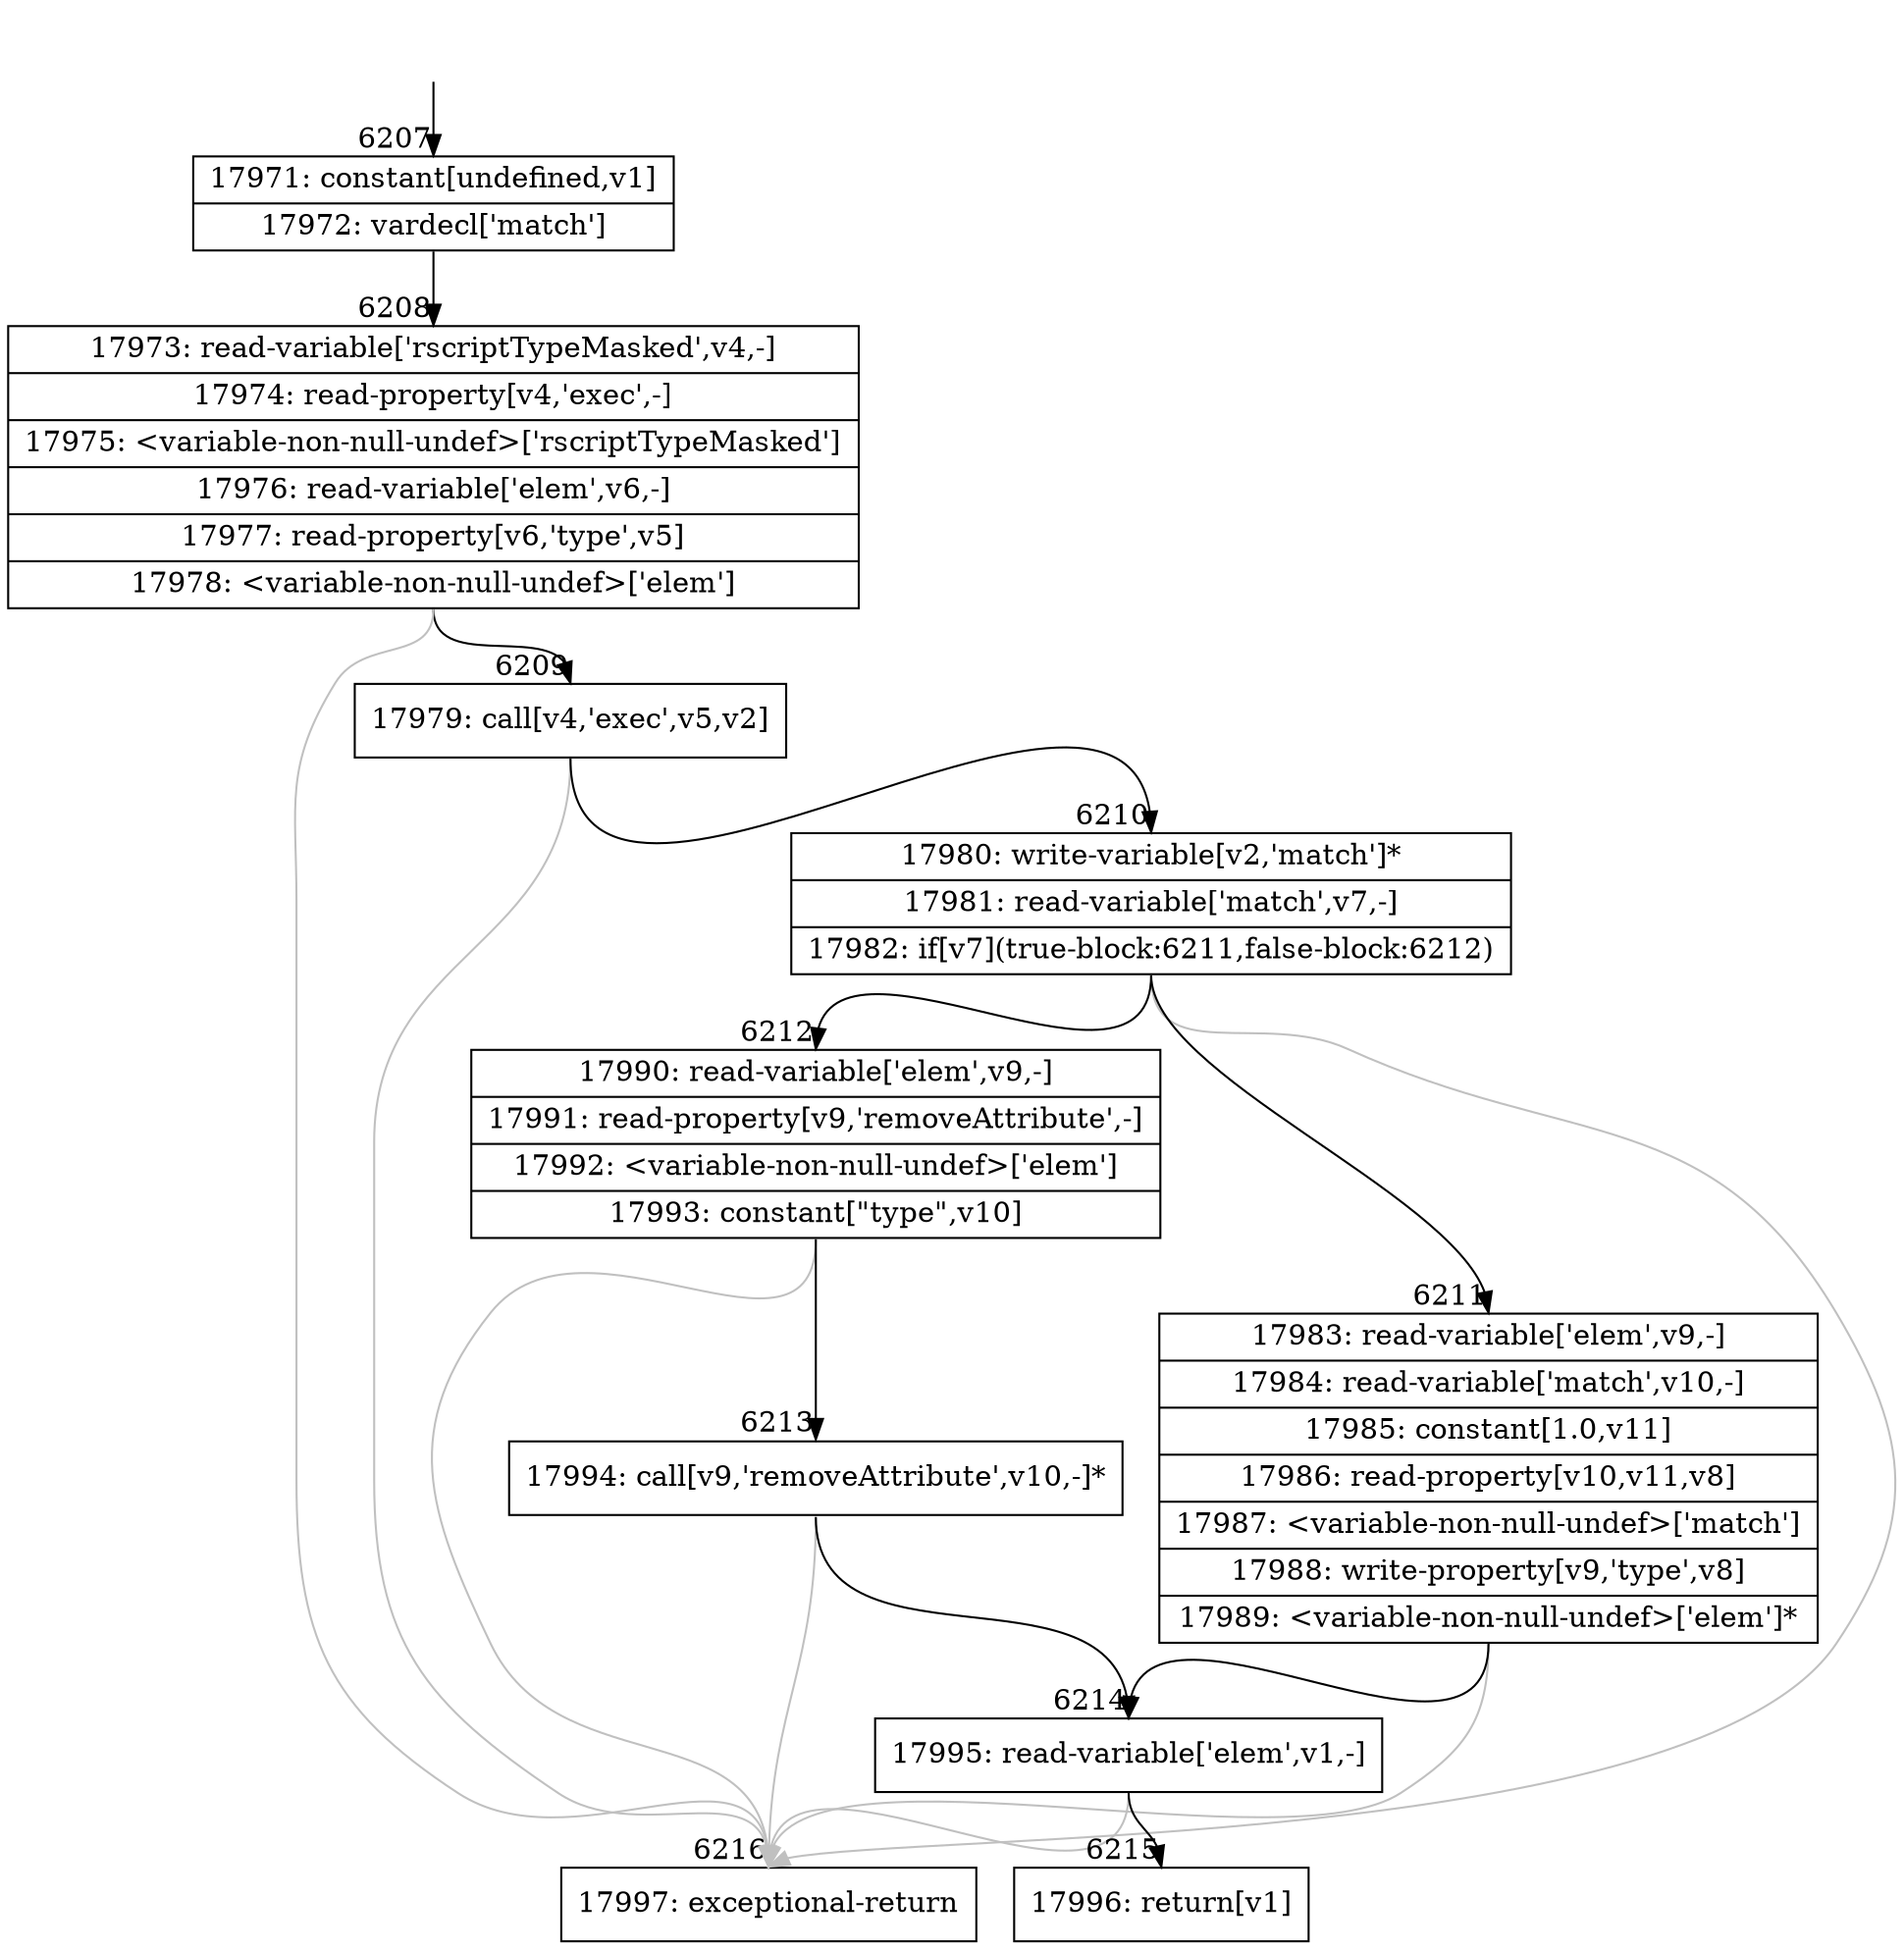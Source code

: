 digraph {
rankdir="TD"
BB_entry406[shape=none,label=""];
BB_entry406 -> BB6207 [tailport=s, headport=n, headlabel="    6207"]
BB6207 [shape=record label="{17971: constant[undefined,v1]|17972: vardecl['match']}" ] 
BB6207 -> BB6208 [tailport=s, headport=n, headlabel="      6208"]
BB6208 [shape=record label="{17973: read-variable['rscriptTypeMasked',v4,-]|17974: read-property[v4,'exec',-]|17975: \<variable-non-null-undef\>['rscriptTypeMasked']|17976: read-variable['elem',v6,-]|17977: read-property[v6,'type',v5]|17978: \<variable-non-null-undef\>['elem']}" ] 
BB6208 -> BB6209 [tailport=s, headport=n, headlabel="      6209"]
BB6208 -> BB6216 [tailport=s, headport=n, color=gray, headlabel="      6216"]
BB6209 [shape=record label="{17979: call[v4,'exec',v5,v2]}" ] 
BB6209 -> BB6210 [tailport=s, headport=n, headlabel="      6210"]
BB6209 -> BB6216 [tailport=s, headport=n, color=gray]
BB6210 [shape=record label="{17980: write-variable[v2,'match']*|17981: read-variable['match',v7,-]|17982: if[v7](true-block:6211,false-block:6212)}" ] 
BB6210 -> BB6211 [tailport=s, headport=n, headlabel="      6211"]
BB6210 -> BB6212 [tailport=s, headport=n, headlabel="      6212"]
BB6210 -> BB6216 [tailport=s, headport=n, color=gray]
BB6211 [shape=record label="{17983: read-variable['elem',v9,-]|17984: read-variable['match',v10,-]|17985: constant[1.0,v11]|17986: read-property[v10,v11,v8]|17987: \<variable-non-null-undef\>['match']|17988: write-property[v9,'type',v8]|17989: \<variable-non-null-undef\>['elem']*}" ] 
BB6211 -> BB6214 [tailport=s, headport=n, headlabel="      6214"]
BB6211 -> BB6216 [tailport=s, headport=n, color=gray]
BB6212 [shape=record label="{17990: read-variable['elem',v9,-]|17991: read-property[v9,'removeAttribute',-]|17992: \<variable-non-null-undef\>['elem']|17993: constant[\"type\",v10]}" ] 
BB6212 -> BB6213 [tailport=s, headport=n, headlabel="      6213"]
BB6212 -> BB6216 [tailport=s, headport=n, color=gray]
BB6213 [shape=record label="{17994: call[v9,'removeAttribute',v10,-]*}" ] 
BB6213 -> BB6214 [tailport=s, headport=n]
BB6213 -> BB6216 [tailport=s, headport=n, color=gray]
BB6214 [shape=record label="{17995: read-variable['elem',v1,-]}" ] 
BB6214 -> BB6215 [tailport=s, headport=n, headlabel="      6215"]
BB6214 -> BB6216 [tailport=s, headport=n, color=gray]
BB6215 [shape=record label="{17996: return[v1]}" ] 
BB6216 [shape=record label="{17997: exceptional-return}" ] 
}
